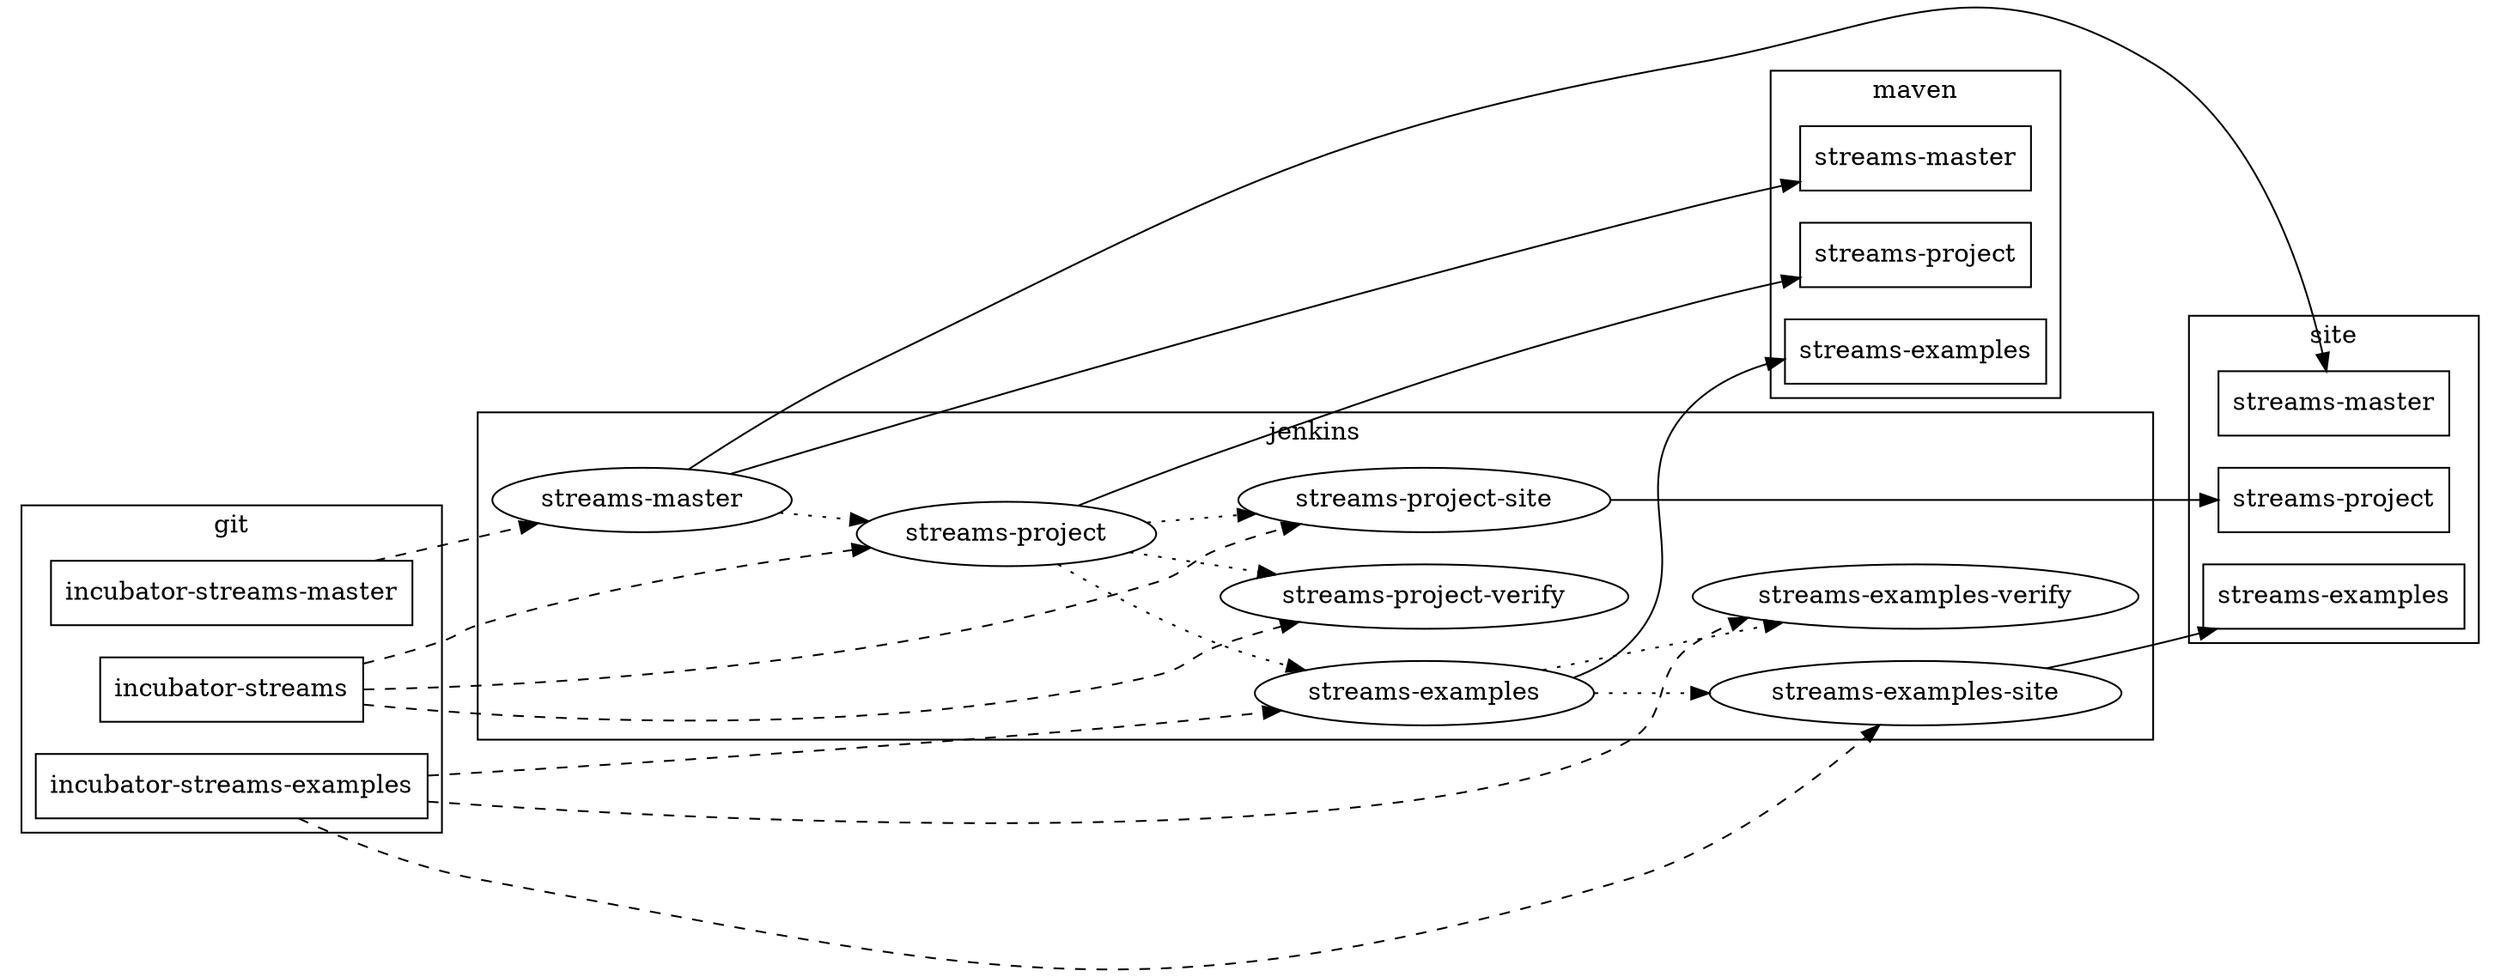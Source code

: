/*
 * Licensed to the Apache Software Foundation (ASF) under one
 * or more contributor license agreements.  See the NOTICE file
 * distributed with this work for additional information
 * regarding copyright ownership.  The ASF licenses this file
 * to you under the Apache License, Version 2.0 (the
 * "License"); you may not use this file except in compliance
 * with the License.  You may obtain a copy of the License at
 *
 *   http://www.apache.org/licenses/LICENSE-2.0
 *
 * Unless required by applicable law or agreed to in writing,
 * software distributed under the License is distributed on an
 * "AS IS" BASIS, WITHOUT WARRANTIES OR CONDITIONS OF ANY
 * KIND, either express or implied.  See the License for the
 * specific language governing permissions and limitations
 * under the License.
 */
 digraph g {

  graph [compound = true];

  //presentation
  splines = true;
  overlap = false;
  rankdir = LR;

  subgraph cluster_git {
    label="git";
    git_streams_master [shape=box, label="incubator-streams-master", URL="https://git-wip-us.apache.org/repos/asf?p=incubator-streams-master.git;a=summary"];
    git_streams_project [shape=box, label="incubator-streams", URL="https://git-wip-us.apache.org/repos/asf?p=incubator-streams.git;a=summary"];
    git_streams_examples [shape=box, label="incubator-streams-examples", URL="https://git-wip-us.apache.org/repos/asf?p=incubator-streams-examples.git;a=summary"];
  }

  subgraph cluster_jenkins {
    label="jenkins";
    rankdir = TB;
    jenkins_streams_master [label="streams-master", URL="https://builds.apache.org/job/streams-master"];
    jenkins_streams_trunk [label="streams-project", URL="https://builds.apache.org/job/streams-project"];
    jenkins_streams_trunk_verify [label="streams-project-verify", URL="https://builds.apache.org/job/streams-project-verify"];
    jenkins_streams_project_site [label="streams-project-site", URL="https://builds.apache.org/job/streams-project-site"];
    jenkins_streams_examples [label="streams-examples", URL="https://builds.apache.org/job/streams-examples"];
    jenkins_streams_examples_verify [label="streams-examples-verify", URL="https://builds.apache.org/job/streams-examples-verify"];
    jenkins_streams_examples_site [label="streams-examples-site", URL="https://builds.apache.org/job/streams-examples-site"];
  }
  
  subgraph cluster_maven {
    label="maven";
    maven_streams_master [shape=box, label="streams-master", URL="https://repository.apache.org/content/repositories/snapshots/org/apache/streams/streams-master/"];
    maven_streams_project [shape=box, label="streams-project", URL="https://repository.apache.org/content/repositories/snapshots/org/apache/streams/streams-project/"];
    maven_streams_examples [shape=box, label="streams-examples", URL="https://repository.apache.org/content/repositories/snapshots/org/apache/streams/streams-examples/"];
  }

  subgraph cluster_site {
    label="site";
    site_streams_master [shape=box, label="streams-master", URL="http://streams.incubator.apache.org/site/latest/streams-master/"];
    site_streams_project [shape=box, label="streams-project", URL="http://streams.incubator.apache.org/site/latest/streams-project/"];
    site_streams_examples [shape=box, label="streams-examples", URL="http://streams.incubator.apache.org/site/latest/streams-examples/"];
  }
  
  git_streams_master -> jenkins_streams_master [style="dashed"]
  git_streams_project -> jenkins_streams_trunk [style="dashed"]
  git_streams_project -> jenkins_streams_project_site [style="dashed"]
  git_streams_project -> jenkins_streams_trunk_verify [style="dashed"]
  git_streams_examples -> jenkins_streams_examples [style="dashed"]
  git_streams_examples -> jenkins_streams_examples_verify [style="dashed"]
  git_streams_examples -> jenkins_streams_examples_site [style="dashed"]
  
  jenkins_streams_master -> maven_streams_master
  jenkins_streams_trunk -> maven_streams_project
  jenkins_streams_examples -> maven_streams_examples
  
  jenkins_streams_master -> site_streams_master
  jenkins_streams_project_site -> site_streams_project
  jenkins_streams_examples_site -> site_streams_examples

  jenkins_streams_master -> jenkins_streams_trunk [style="dotted"]
  jenkins_streams_trunk -> jenkins_streams_trunk_verify [style="dotted"]
  jenkins_streams_trunk -> jenkins_streams_project_site [style="dotted"]
  jenkins_streams_trunk -> jenkins_streams_examples [style="dotted"]
  jenkins_streams_examples -> jenkins_streams_examples_verify [style="dotted"]
  jenkins_streams_examples -> jenkins_streams_examples_site [style="dotted"]
   
}